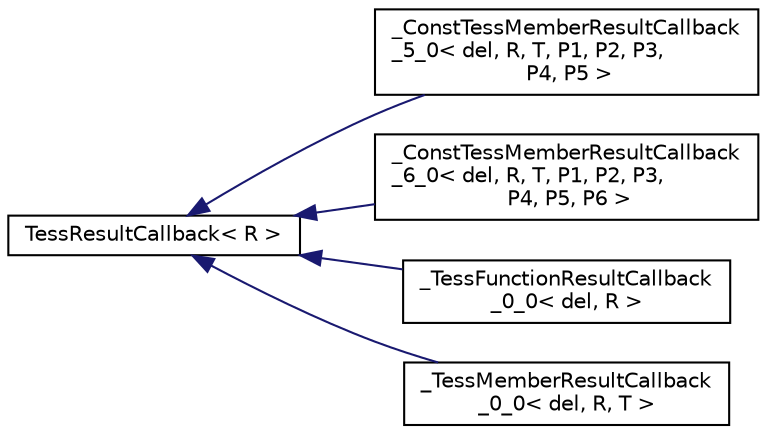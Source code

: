 digraph "Graphical Class Hierarchy"
{
 // LATEX_PDF_SIZE
  edge [fontname="Helvetica",fontsize="10",labelfontname="Helvetica",labelfontsize="10"];
  node [fontname="Helvetica",fontsize="10",shape=record];
  rankdir="LR";
  Node0 [label="TessResultCallback\< R \>",height=0.2,width=0.4,color="black", fillcolor="white", style="filled",URL="$class_tess_result_callback.html",tooltip=" "];
  Node0 -> Node1 [dir="back",color="midnightblue",fontsize="10",style="solid",fontname="Helvetica"];
  Node1 [label="_ConstTessMemberResultCallback\l_5_0\< del, R, T, P1, P2, P3,\l P4, P5 \>",height=0.2,width=0.4,color="black", fillcolor="white", style="filled",URL="$class___const_tess_member_result_callback__5__0.html",tooltip=" "];
  Node0 -> Node2 [dir="back",color="midnightblue",fontsize="10",style="solid",fontname="Helvetica"];
  Node2 [label="_ConstTessMemberResultCallback\l_6_0\< del, R, T, P1, P2, P3,\l P4, P5, P6 \>",height=0.2,width=0.4,color="black", fillcolor="white", style="filled",URL="$class___const_tess_member_result_callback__6__0.html",tooltip=" "];
  Node0 -> Node3 [dir="back",color="midnightblue",fontsize="10",style="solid",fontname="Helvetica"];
  Node3 [label="_TessFunctionResultCallback\l_0_0\< del, R \>",height=0.2,width=0.4,color="black", fillcolor="white", style="filled",URL="$class___tess_function_result_callback__0__0.html",tooltip=" "];
  Node0 -> Node4 [dir="back",color="midnightblue",fontsize="10",style="solid",fontname="Helvetica"];
  Node4 [label="_TessMemberResultCallback\l_0_0\< del, R, T \>",height=0.2,width=0.4,color="black", fillcolor="white", style="filled",URL="$class___tess_member_result_callback__0__0.html",tooltip=" "];
}
